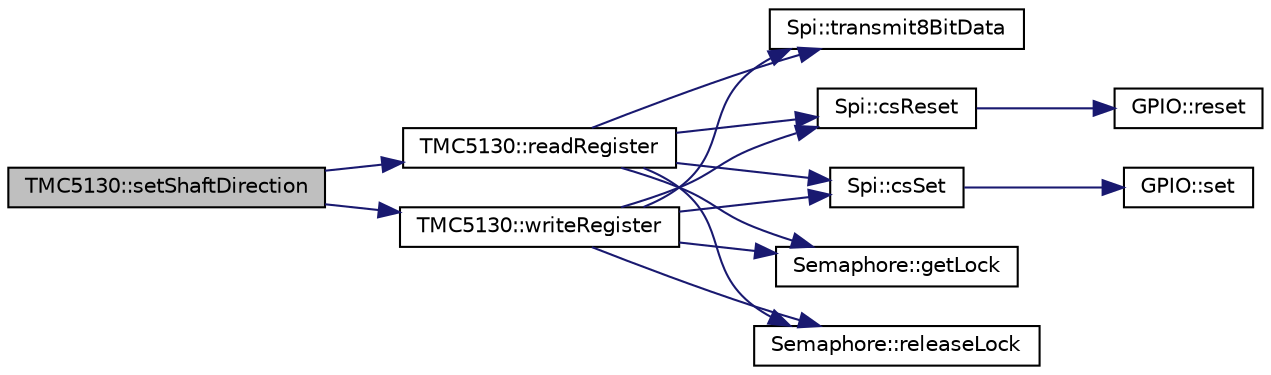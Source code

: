 digraph "TMC5130::setShaftDirection"
{
 // LATEX_PDF_SIZE
  edge [fontname="Helvetica",fontsize="10",labelfontname="Helvetica",labelfontsize="10"];
  node [fontname="Helvetica",fontsize="10",shape=record];
  rankdir="LR";
  Node1 [label="TMC5130::setShaftDirection",height=0.2,width=0.4,color="black", fillcolor="grey75", style="filled", fontcolor="black",tooltip="Set motor driver direction."];
  Node1 -> Node2 [color="midnightblue",fontsize="10",style="solid",fontname="Helvetica"];
  Node2 [label="TMC5130::readRegister",height=0.2,width=0.4,color="black", fillcolor="white", style="filled",URL="$classTMC5130.html#a4482071220c28fab8016caee51080e7f",tooltip="Reads a register from the motor driver."];
  Node2 -> Node3 [color="midnightblue",fontsize="10",style="solid",fontname="Helvetica"];
  Node3 [label="Spi::csReset",height=0.2,width=0.4,color="black", fillcolor="white", style="filled",URL="$classSpi.html#a3b471964739067a6906e57df98d78fe2",tooltip=" "];
  Node3 -> Node4 [color="midnightblue",fontsize="10",style="solid",fontname="Helvetica"];
  Node4 [label="GPIO::reset",height=0.2,width=0.4,color="black", fillcolor="white", style="filled",URL="$classGPIO.html#ac07b8ccefa9a990b153da9d7ebb7d7de",tooltip=" "];
  Node2 -> Node5 [color="midnightblue",fontsize="10",style="solid",fontname="Helvetica"];
  Node5 [label="Spi::csSet",height=0.2,width=0.4,color="black", fillcolor="white", style="filled",URL="$classSpi.html#ab9158600079479c20578394fcb9969de",tooltip=" "];
  Node5 -> Node6 [color="midnightblue",fontsize="10",style="solid",fontname="Helvetica"];
  Node6 [label="GPIO::set",height=0.2,width=0.4,color="black", fillcolor="white", style="filled",URL="$classGPIO.html#a73b95aed006181f6dc4fad393ba79d18",tooltip=" "];
  Node2 -> Node7 [color="midnightblue",fontsize="10",style="solid",fontname="Helvetica"];
  Node7 [label="Semaphore::getLock",height=0.2,width=0.4,color="black", fillcolor="white", style="filled",URL="$classSemaphore.html#ac8c9e668dc718e19dda74d247ef9a7a3",tooltip=" "];
  Node2 -> Node8 [color="midnightblue",fontsize="10",style="solid",fontname="Helvetica"];
  Node8 [label="Semaphore::releaseLock",height=0.2,width=0.4,color="black", fillcolor="white", style="filled",URL="$classSemaphore.html#ae562c7d568619eee1e52cde42ab5e3d1",tooltip=" "];
  Node2 -> Node9 [color="midnightblue",fontsize="10",style="solid",fontname="Helvetica"];
  Node9 [label="Spi::transmit8BitData",height=0.2,width=0.4,color="black", fillcolor="white", style="filled",URL="$classSpi.html#acc3687f52447566ac68dc63993bf2b75",tooltip=" "];
  Node1 -> Node10 [color="midnightblue",fontsize="10",style="solid",fontname="Helvetica"];
  Node10 [label="TMC5130::writeRegister",height=0.2,width=0.4,color="black", fillcolor="white", style="filled",URL="$classTMC5130.html#aac757e7e7a63a1269783bd95aeb29aac",tooltip="Write a register of the motor driver."];
  Node10 -> Node3 [color="midnightblue",fontsize="10",style="solid",fontname="Helvetica"];
  Node10 -> Node5 [color="midnightblue",fontsize="10",style="solid",fontname="Helvetica"];
  Node10 -> Node7 [color="midnightblue",fontsize="10",style="solid",fontname="Helvetica"];
  Node10 -> Node8 [color="midnightblue",fontsize="10",style="solid",fontname="Helvetica"];
  Node10 -> Node9 [color="midnightblue",fontsize="10",style="solid",fontname="Helvetica"];
}
